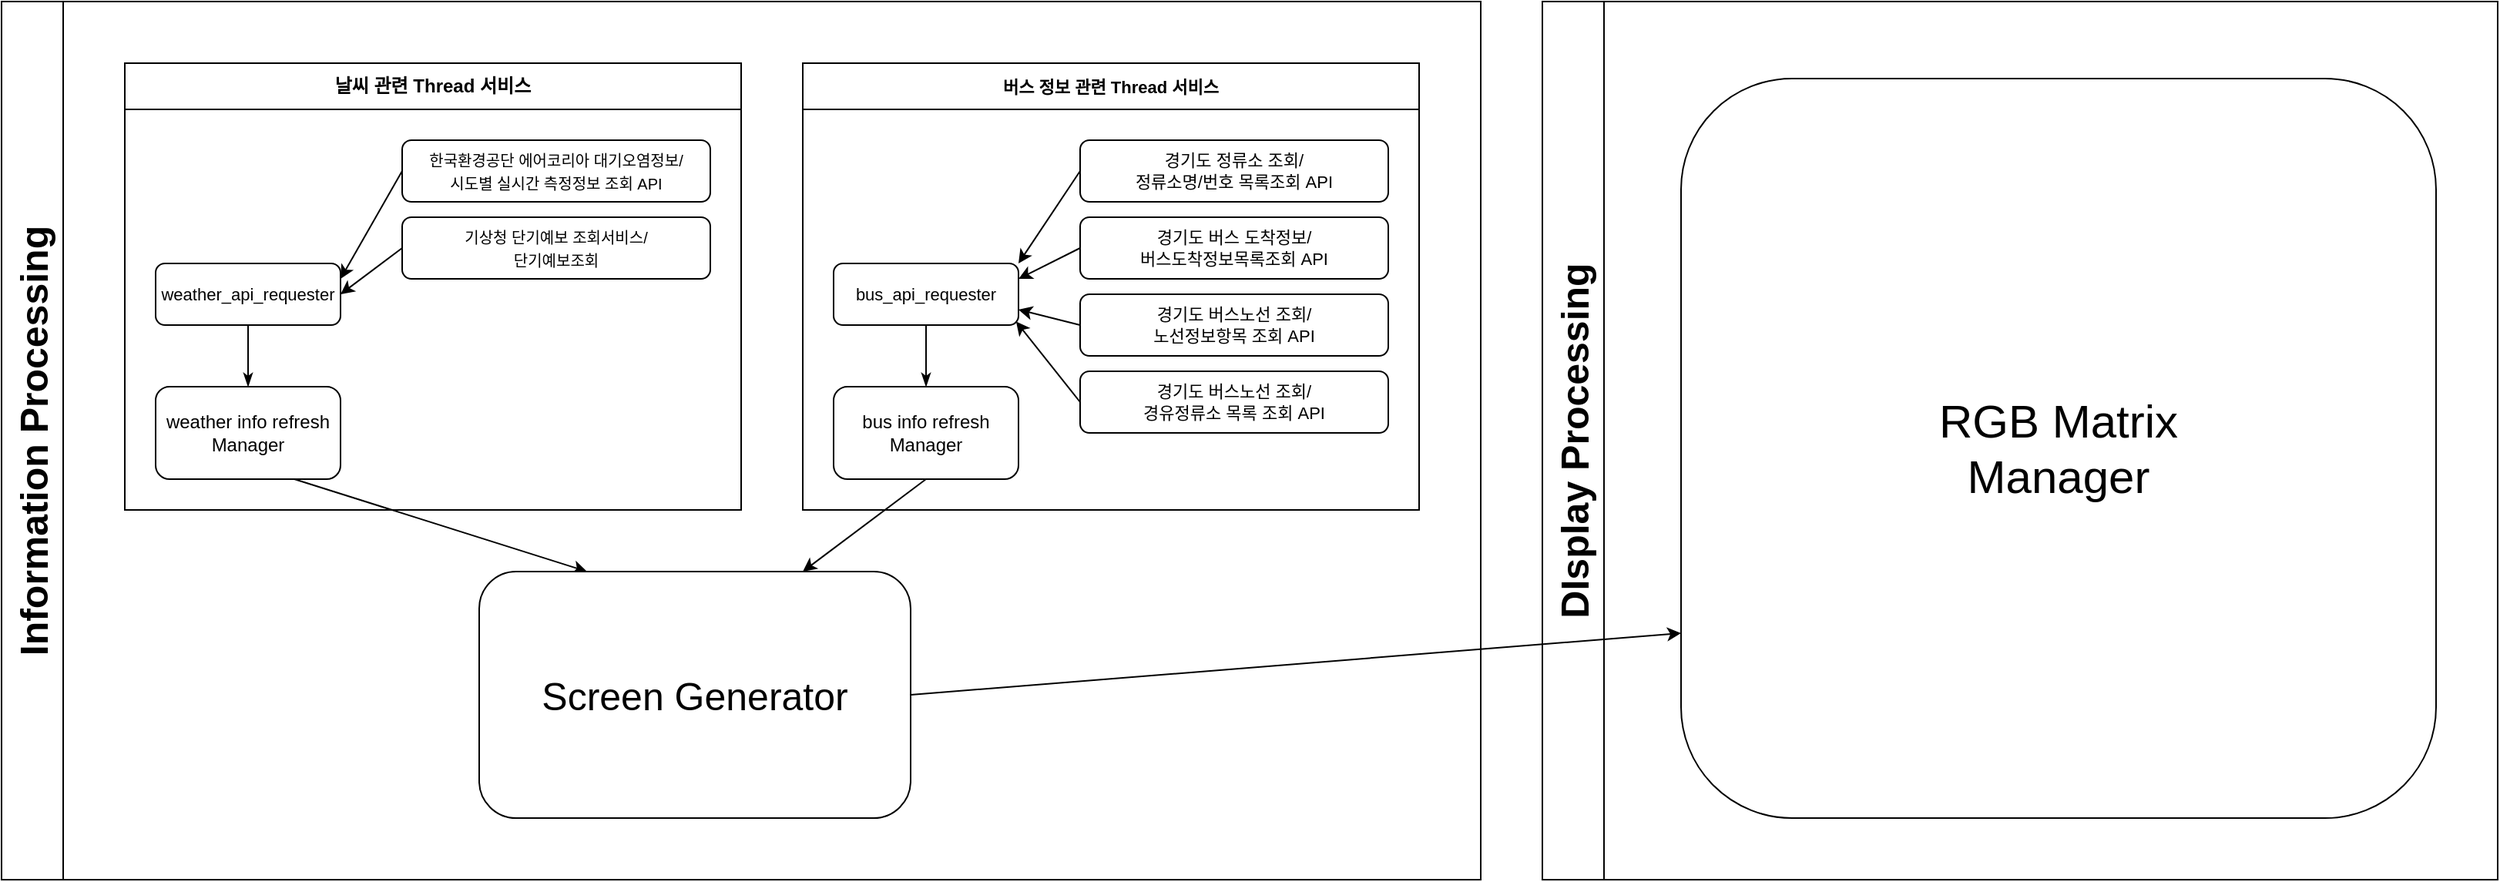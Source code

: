 <mxfile>
    <diagram id="c1CA4KnZPpZkaQB_g_Jw" name="Page-1">
        <mxGraphModel dx="1659" dy="427" grid="1" gridSize="10" guides="1" tooltips="1" connect="1" arrows="1" fold="1" page="1" pageScale="1" pageWidth="850" pageHeight="1100" math="0" shadow="0">
            <root>
                <mxCell id="0"/>
                <mxCell id="1" parent="0"/>
                <mxCell id="75" value="버스 정보 관련 Thread 서비스" style="swimlane;startSize=30;fontSize=11;fontFamily=Helvetica;" parent="1" vertex="1">
                    <mxGeometry x="-290" y="80" width="400" height="290" as="geometry">
                        <mxRectangle x="400" y="50" width="50" height="40" as="alternateBounds"/>
                    </mxGeometry>
                </mxCell>
                <mxCell id="2" value="bus_api_requester" style="rounded=1;whiteSpace=wrap;html=1;fontSize=11;" parent="75" vertex="1">
                    <mxGeometry x="20" y="130" width="120" height="40" as="geometry"/>
                </mxCell>
                <mxCell id="97" style="edgeStyle=none;html=1;exitX=0;exitY=0.5;exitDx=0;exitDy=0;entryX=1;entryY=0.75;entryDx=0;entryDy=0;" parent="75" source="6" target="2" edge="1">
                    <mxGeometry relative="1" as="geometry"/>
                </mxCell>
                <mxCell id="6" value="경기도 버스노선 조회/&lt;br style=&quot;font-size: 11px;&quot;&gt;노선정보항목 조회 API" style="rounded=1;whiteSpace=wrap;html=1;align=center;fontSize=11;" parent="75" vertex="1">
                    <mxGeometry x="180" y="150" width="200" height="40" as="geometry"/>
                </mxCell>
                <mxCell id="95" style="edgeStyle=none;html=1;exitX=0;exitY=0.5;exitDx=0;exitDy=0;entryX=1;entryY=0;entryDx=0;entryDy=0;" parent="75" source="7" target="2" edge="1">
                    <mxGeometry relative="1" as="geometry"/>
                </mxCell>
                <mxCell id="7" value="경기도 정류소 조회/&lt;br style=&quot;font-size: 11px;&quot;&gt;정류소명/번호 목록조회 API" style="rounded=1;whiteSpace=wrap;html=1;align=center;fontSize=11;" parent="75" vertex="1">
                    <mxGeometry x="180" y="50" width="200" height="40" as="geometry"/>
                </mxCell>
                <mxCell id="98" style="edgeStyle=none;html=1;exitX=0;exitY=0.5;exitDx=0;exitDy=0;entryX=1;entryY=0.25;entryDx=0;entryDy=0;" parent="75" source="8" target="2" edge="1">
                    <mxGeometry relative="1" as="geometry"/>
                </mxCell>
                <mxCell id="8" value="경기도 버스 도착정보/&lt;br style=&quot;font-size: 11px;&quot;&gt;버스도착정보목록조회 API" style="rounded=1;whiteSpace=wrap;html=1;align=center;fontSize=11;" parent="75" vertex="1">
                    <mxGeometry x="180" y="100" width="200" height="40" as="geometry"/>
                </mxCell>
                <mxCell id="96" style="edgeStyle=none;html=1;exitX=0;exitY=0.5;exitDx=0;exitDy=0;entryX=0.987;entryY=0.942;entryDx=0;entryDy=0;entryPerimeter=0;" parent="75" source="11" target="2" edge="1">
                    <mxGeometry relative="1" as="geometry"/>
                </mxCell>
                <mxCell id="11" value="경기도 버스노선 조회/&lt;br style=&quot;font-size: 11px;&quot;&gt;경유정류소 목록 조회 API" style="rounded=1;whiteSpace=wrap;html=1;align=center;fontSize=11;" parent="75" vertex="1">
                    <mxGeometry x="180" y="200" width="200" height="40" as="geometry"/>
                </mxCell>
                <mxCell id="23" value="bus info refresh&lt;br&gt;Manager" style="rounded=1;whiteSpace=wrap;html=1;" parent="75" vertex="1">
                    <mxGeometry x="20" y="210" width="120" height="60" as="geometry"/>
                </mxCell>
                <mxCell id="70" style="edgeStyle=none;rounded=1;html=1;exitX=0.5;exitY=1;exitDx=0;exitDy=0;entryX=0.5;entryY=0;entryDx=0;entryDy=0;strokeColor=default;fontSize=11;endArrow=classicThin;endFill=1;" parent="75" source="2" target="23" edge="1">
                    <mxGeometry relative="1" as="geometry"/>
                </mxCell>
                <mxCell id="88" value="날씨 관련 Thread 서비스" style="swimlane;whiteSpace=wrap;html=1;startSize=30;" parent="1" vertex="1">
                    <mxGeometry x="-730" y="80" width="400" height="290" as="geometry">
                        <mxRectangle x="400" y="360" width="170" height="30" as="alternateBounds"/>
                    </mxGeometry>
                </mxCell>
                <mxCell id="100" style="edgeStyle=none;html=1;exitX=0;exitY=0.5;exitDx=0;exitDy=0;entryX=1;entryY=0.25;entryDx=0;entryDy=0;" parent="88" source="59" target="57" edge="1">
                    <mxGeometry relative="1" as="geometry"/>
                </mxCell>
                <mxCell id="59" value="&lt;font style=&quot;font-size: 10px;&quot;&gt;한국환경공단 에어코리아 대기오염정보/&lt;br&gt;시도별 실시간 측정정보 조회 API&lt;br&gt;&lt;/font&gt;" style="rounded=1;whiteSpace=wrap;html=1;" parent="88" vertex="1">
                    <mxGeometry x="180" y="50" width="200" height="40" as="geometry"/>
                </mxCell>
                <mxCell id="99" style="edgeStyle=none;html=1;exitX=0;exitY=0.5;exitDx=0;exitDy=0;entryX=1;entryY=0.5;entryDx=0;entryDy=0;" parent="88" source="60" target="57" edge="1">
                    <mxGeometry relative="1" as="geometry"/>
                </mxCell>
                <mxCell id="60" value="&lt;font style=&quot;font-size: 10px;&quot;&gt;기상청 단기예보 조회서비스/&lt;br&gt;단기예보조회&lt;br&gt;&lt;/font&gt;" style="rounded=1;whiteSpace=wrap;html=1;" parent="88" vertex="1">
                    <mxGeometry x="180" y="100" width="200" height="40" as="geometry"/>
                </mxCell>
                <mxCell id="57" value="weather_api_requester" style="rounded=1;whiteSpace=wrap;html=1;fontSize=11;" parent="88" vertex="1">
                    <mxGeometry x="20" y="130" width="120" height="40" as="geometry"/>
                </mxCell>
                <mxCell id="66" value="weather info refresh&lt;br&gt;Manager" style="rounded=1;whiteSpace=wrap;html=1;" parent="88" vertex="1">
                    <mxGeometry x="20" y="210" width="120" height="60" as="geometry"/>
                </mxCell>
                <mxCell id="69" style="edgeStyle=none;rounded=1;html=1;exitX=0.5;exitY=1;exitDx=0;exitDy=0;entryX=0.5;entryY=0;entryDx=0;entryDy=0;strokeColor=default;fontSize=11;endArrow=classicThin;endFill=1;" parent="88" source="57" target="66" edge="1">
                    <mxGeometry relative="1" as="geometry"/>
                </mxCell>
                <mxCell id="102" style="edgeStyle=none;html=1;exitX=0.75;exitY=1;exitDx=0;exitDy=0;entryX=0.25;entryY=0;entryDx=0;entryDy=0;fontSize=25;" parent="1" source="66" target="68" edge="1">
                    <mxGeometry relative="1" as="geometry"/>
                </mxCell>
                <mxCell id="103" style="edgeStyle=none;html=1;exitX=0.5;exitY=1;exitDx=0;exitDy=0;entryX=0.75;entryY=0;entryDx=0;entryDy=0;fontSize=25;" parent="1" source="23" target="68" edge="1">
                    <mxGeometry relative="1" as="geometry"/>
                </mxCell>
                <mxCell id="104" value="Information&amp;nbsp;Processing" style="swimlane;horizontal=0;whiteSpace=wrap;html=1;fontSize=25;direction=east;startSize=40;" parent="1" vertex="1">
                    <mxGeometry x="-810" y="40" width="960" height="570" as="geometry"/>
                </mxCell>
                <mxCell id="68" value="Screen Generator" style="rounded=1;whiteSpace=wrap;html=1;fontSize=25;" parent="104" vertex="1">
                    <mxGeometry x="310" y="370" width="280" height="160" as="geometry"/>
                </mxCell>
                <mxCell id="105" value="DIsplay Processing" style="swimlane;horizontal=0;whiteSpace=wrap;html=1;fontSize=25;startSize=40;" parent="1" vertex="1">
                    <mxGeometry x="190" y="40" width="620" height="570" as="geometry"/>
                </mxCell>
                <mxCell id="110" value="RGB Matrix&lt;br style=&quot;font-size: 30px;&quot;&gt;Manager" style="rounded=1;whiteSpace=wrap;html=1;fontSize=30;" parent="105" vertex="1">
                    <mxGeometry x="90" y="50" width="490" height="480" as="geometry"/>
                </mxCell>
                <mxCell id="113" style="edgeStyle=none;html=1;exitX=1;exitY=0.5;exitDx=0;exitDy=0;entryX=0;entryY=0.75;entryDx=0;entryDy=0;fontSize=30;" parent="1" source="68" target="110" edge="1">
                    <mxGeometry relative="1" as="geometry"/>
                </mxCell>
            </root>
        </mxGraphModel>
    </diagram>
</mxfile>